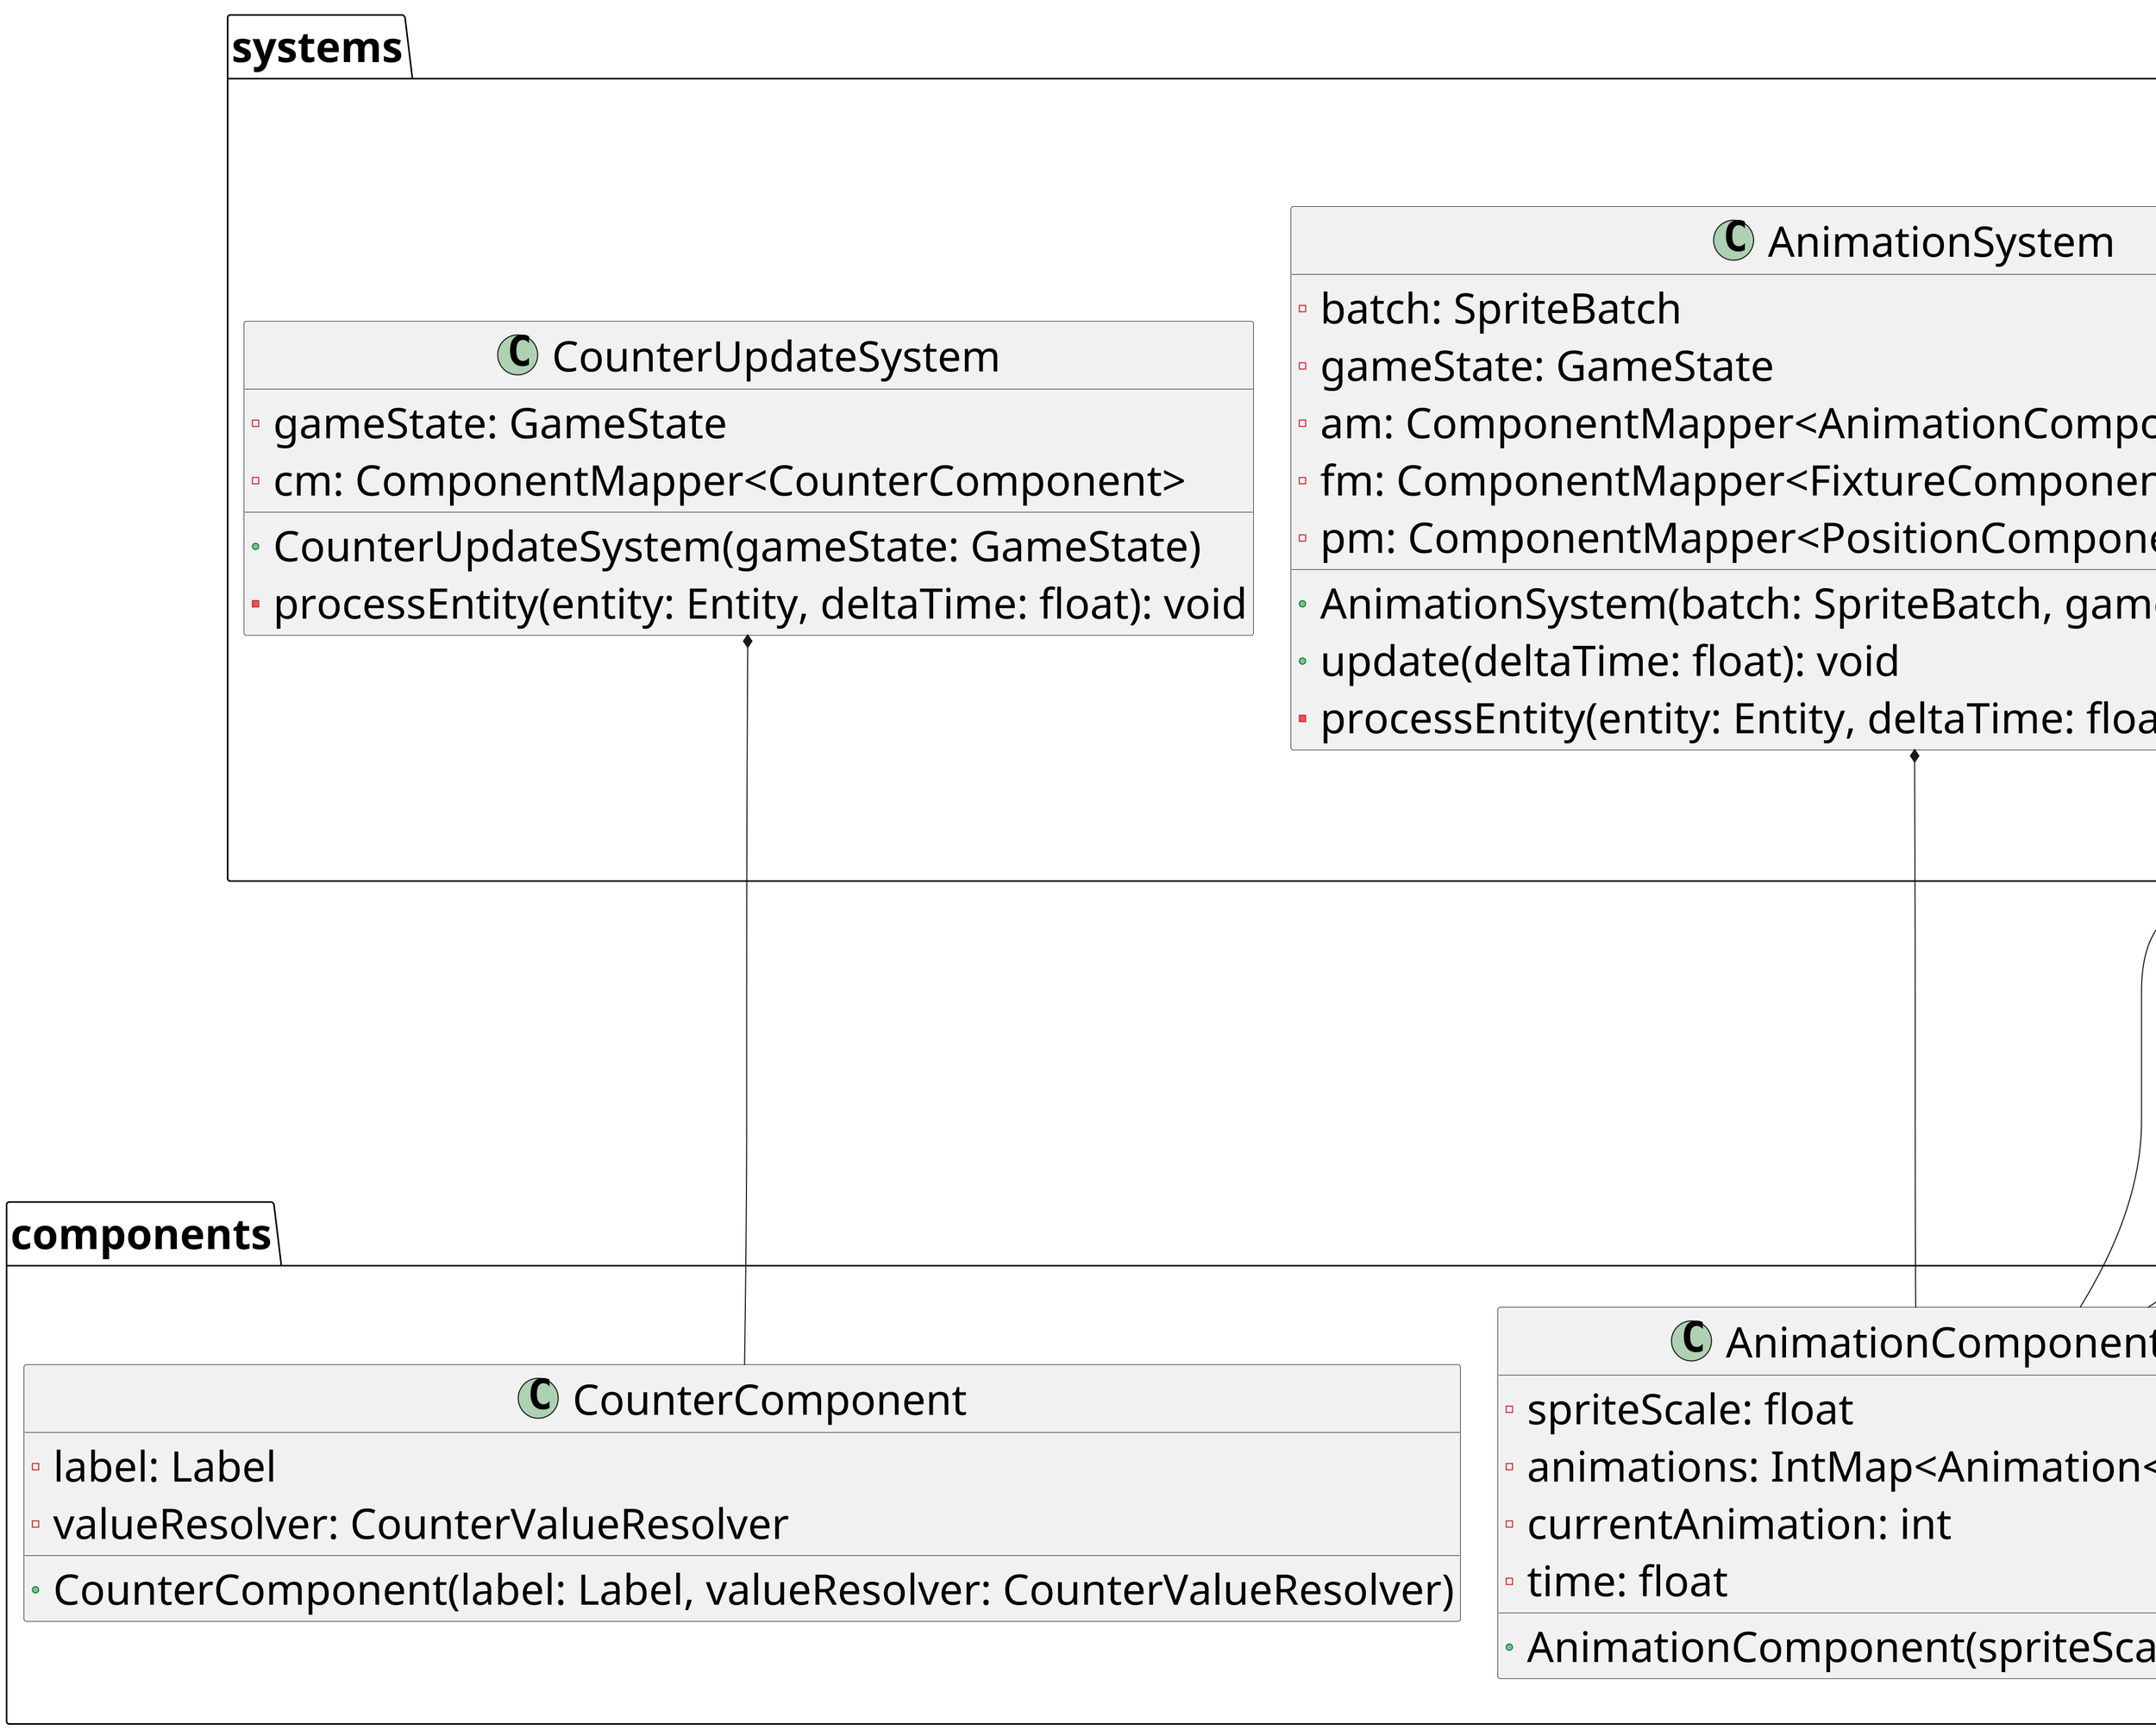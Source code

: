 @startuml
scale 2.0




'package game{
'    class HeslingtonHustle{}
'    }
'
'
'package screens{
'    class MainMenu {
'        - game: HeslingtonHustle
'        - camera: Camera
'        - stage: Stage
'        - root: Table
'        + MainMenu(game: HeslingtonHustle)
'        + render(v: float): void
'        + show(): void
'        + resize(width: int, height: int): void
'        + pause(): void
'        + resume(): void
'        + hide(): void
'        + dispose(): void
'    }
'
'    class Playing {
'        - game: HeslingtonHustle
'        - camera: OrthographicCamera
'        - viewport: Viewport
'        - stage: Stage
'        - counters: Table
'        - days: Container<Label>
'        - engine: Engine
'        - gameState: GameState
'        - world: World
'        - debugRenderer: Box2DDebugRenderer
'        + Playing(game: HeslingtonHustle)
'        + render(delta: float): void
'        + resize(width: int, height: int): void
'        + show(): void
'        + pause(): void
'        + resume(): void
'        + hide(): void
'        + dispose(): void
'        - initTerrain(): void
'        - initInteractionLocations(engine: Engine): Entity[]
'        - initPlayerBody(): Fixture
'        - initPlayerEntity(engine: Engine): Entity
'    }
'
'    class EndScreen {
'        - MAX_DAY_SCORE: float
'        - MIN_DAY_SCORE: float
'        - camera: Camera
'        - stage: Stage
'
'        + EndScreen(game: HeslingtonHustle, endGameState: GameState)
'        + getDayScore(studyCount: int, mealCount: int, recreationCount: int): float
'        + calculateExamScore(days: List<GameState.Day>): float
'        + render(delta: float): void
'        + resize(width: int, height: int): void
'        + show(): void
'        + pause(): void
'        + resume(): void
'        + hide(): void
'        + dispose(): void
'    }
'}
'
'
'package models{
'    class GameState {
'        - days: ArrayList<Day>
'        - currentDay: Day
'        - daysRemaining: int
'        - energyRemaining: int
'        - hoursRemaining: float
'        - interactionOverlay: InteractionOverlay
'        + advanceDay(): void
'        + doActivity(timeUsage: int, energyUsage: int, type: ActivityType, overlayText: String): boolean
'    }
'
'    class Day {
'        - activityStats: HashMap<ActivityType, Integer>
'        + statFor(type: ActivityType): int
'    }
'
'    class InteractionOverlay {
'        - text: String
'        - displayFor: float
'        + InteractionOverlay(text: String, displayFor: float)
'    }
'
'    class PhysicsPolygon {
'        - name: String
'        - type: BodyDef.BodyType
'        - position: Vector2
'        - vertices: Vector2[]
'        + PhysicsPolygon()
'        + PhysicsPolygon(name: String, type: BodyDef.BodyType, position: Vector2, vertices: Vector2...)
'        + getName(): String
'        + getType(): BodyDef.BodyType
'        + getPosition(): Vector2
'        + getVertices(): Vector2[]
'    }
'}

package components{
    class AnimationComponent {
        - spriteScale: float
        - animations: IntMap<Animation<Sprite>>
        - currentAnimation: int
        - time: float
        + AnimationComponent(spriteScale: float)
    }

    class CounterComponent {
        - label: Label
        - valueResolver: CounterValueResolver
        + CounterComponent(label: Label, valueResolver: CounterValueResolver)
    }


    class FixtureComponent {
        - fixture: Fixture
        + FixtureComponent(fixture: Fixture)
    }

    class HitboxComponent {
        - rects: Rectangle[]
        - region: Rectangle
        + HitboxComponent(rects: Rectangle...)
    }

    class InteractionComponent {
        - interactable: Interactable
        + InteractionComponent(interactable: Interactable)
    }

    class PlayerComponent {
        - isInteracting: boolean
    }

    class PositionComponent {
        - x: float
        - y: float
        + PositionComponent(x: float, y: float)
        + PositionComponent()
    }

    class TextureComponent {
        - region: TextureRegion
        - scale: float
        - visible: boolean
        + TextureComponent(region: TextureRegion, scale: float)
        + show(): TextureComponent
        + hide(): TextureComponent
    }

    class TooltipComponent {
        - tooltip: GlyphLayout
        + TooltipComponent(font: BitmapFont, tooltip: String)
    }
}


package constants{
    class GameConstants {
        {static} WORLD_WIDTH: int
        {static} WORLD_HEIGHT: int
    }

    class MoveDirection {
        {static} STATIONARY: int
        {static} UP: int
        {static} DOWN: int
        {static} LEFT: int
        {static} RIGHT: int
    }

    class PlayerConstants {
        {static} HITBOX_RADIUS: float
        {static} PLAYER_SPEED: float
        {static} START_POSITION: Vector2
    }

    class ActivityType{}



}


package systems{
    class AnimationSystem {
        - batch: SpriteBatch
        - gameState: GameState
        - am: ComponentMapper<AnimationComponent>
        - fm: ComponentMapper<FixtureComponent>
        - pm: ComponentMapper<PositionComponent>
        + AnimationSystem(batch: SpriteBatch, gameState: GameState)
        + update(deltaTime: float): void
        - processEntity(entity: Entity, deltaTime: float): void
    }

    class CounterUpdateSystem {
        - gameState: GameState
        - cm: ComponentMapper<CounterComponent>
        + CounterUpdateSystem(gameState: GameState)
        - processEntity(entity: Entity, deltaTime: float): void
    }

    class DebugSystem {
        - shapeDrawer: ShapeDrawer
        - hm: ComponentMapper<HitboxComponent>
        - fm: ComponentMapper<FixtureComponent>
        - interactables: ImmutableArray<Entity>
        - playerEntity: Entity
        + DebugSystem(shapeDrawer: ShapeDrawer)
        + addedToEngine(engine: Engine): void
        + update(deltaTime: float): void
    }

    class InteractionOverlayRenderingSystem {
        - batch: SpriteBatch
        - font: BitmapFont
        - shapeDrawer: ShapeDrawer
        - gameState: GameState
        - elapsed: float
        + InteractionOverlayRenderingSystem(batch: SpriteBatch,
        font: BitmapFont, shapeDrawer: ShapeDrawer,
        gameState: GameState)
        + update(deltaTime: float): void
    }

    class MapRenderingSystem {
        - camera: OrthographicCamera
        - renderer: OrthogonalTiledMapRenderer
        + MapRenderingSystem(tiledMap: TiledMap,
        camera: OrthographicCamera)
        + update(deltaTime: float): void
    }

    class PlayerInputSystem {
            - gameState: GameState
            - playerEntity: Entity
            - velocity: Vector2
            - pm: ComponentMapper<PlayerComponent>
            - fm: ComponentMapper<FixtureComponent>
            - am: ComponentMapper<AnimationComponent>
            + PlayerInputSystem(gameState: GameState)
            + addedToEngine(engine: Engine): void
            + update(deltaTime: float): void
            }

    class PlayerInteractionSystem {
        - gameState: GameState
        - playerEntity: Entity
        - interactables: ImmutableArray<Entity>
        - plm: ComponentMapper<PlayerComponent>
        - am: ComponentMapper<AnimationComponent>
        - im: ComponentMapper<InteractionComponent>
        - hm: ComponentMapper<HitboxComponent>
        - fm: ComponentMapper<FixtureComponent>
        + PlayerInteractionSystem(gameState: GameState)
        + addedToEngine(engine: Engine): void
        + update(deltaTime: float): void
    }

    class StaticRenderingSystem {
        - batch: SpriteBatch
        - tm: ComponentMapper<TextureComponent>
        - pm: ComponentMapper<PositionComponent>
        + StaticRenderingSystem(batch: SpriteBatch)
        + processEntity(entity: Entity, deltaTime: float): void
    }

    class TooltipRenderingSystem {
        - font: BitmapFont
        - shapeDrawer: ShapeDrawer
        - batch: SpriteBatch
        - gameState: GameState
        - hm: ComponentMapper<HitboxComponent>
        - tm: ComponentMapper<TooltipComponent>
        - fm: ComponentMapper<FixtureComponent>
        + TooltipRenderingSystem(font: BitmapFont,
        shapeDrawer: ShapeDrawer, batch: SpriteBatch,
        gameState: GameState)
        + addedToEngine(engine: Engine): void
        + update(deltaTime: float): void
    }
}








'HeslingtonHustle *------- EndScreen
'HeslingtonHustle *------- Playing
'HeslingtonHustle *- MainMenu

AnimationSystem *------- AnimationComponent
AnimationSystem *------- FixtureComponent
AnimationSystem *------- PositionComponent

CounterUpdateSystem *------- CounterComponent

DebugSystem *------- AnimationComponent
DebugSystem *------- FixtureComponent
DebugSystem *------- HitboxComponent
DebugSystem *------- InteractionComponent
DebugSystem *------- PlayerComponent
DebugSystem *------- PlayerConstants

InteractionOverlayRenderingSystem *------- GameConstants



PlayerInputSystem *-------AnimationComponent
PlayerInputSystem *-------FixtureComponent
PlayerInputSystem *-------PlayerComponent
PlayerInputSystem *-------MoveDirection
PlayerInputSystem *-------PlayerConstants

PlayerInteractionSystem *-------FixtureComponent
PlayerInteractionSystem *-------HitboxComponent
PlayerInteractionSystem *-------InteractionComponent
PlayerInteractionSystem *-------PlayerComponent
PlayerInteractionSystem *-------PlayerConstants

StaticRenderingSystem *------- PositionComponent
StaticRenderingSystem *------- TextureComponent

TooltipRenderingSystem *------- FixtureComponent
TooltipRenderingSystem *------- HitboxComponent
TooltipRenderingSystem *------- PlayerComponent
TooltipRenderingSystem *------- TooltipComponent
TooltipRenderingSystem *------- PlayerConstants


'GameState *------- ActivityType
'GameState *------- GameConstants





'Playing *------- AnimationComponent
'Playing *------- CounterComponent
'Playing *------- FixtureComponent
'Playing *------- HitboxComponent
'Playing *------- InteractionComponent
'Playing *------- PlayerComponent
'Playing *------- PositionComponent
'Playing *------- TextureComponent
'Playing *------- TooltipComponent



'
'Playing *------- GameState
'Playing *------- PhysicsPolygon


'Playing *--- AnimationSystem
'Playing *--- CounterUpdateSystem
'Playing *--- DebugSystem
'Playing *--- InteractionOverlayRenderingSystem
'Playing *--- MapRenderingSystem
'Playing *--- PlayerInputSystem
'Playing *--- PlayerInteractionSystem
'Playing *--- StaticRenderingSystem
'Playing *--- TooltipRenderingSystem

'EndScreen *------- GameState



skinparam defaultFontSize 40
skinparam activityDiamondFontSize 30


@enduml